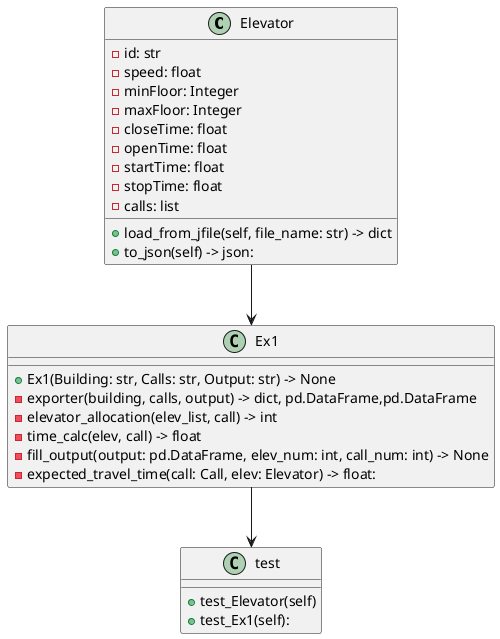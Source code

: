 @startuml

class Elevator
{
    - id: str
    - speed: float
    - minFloor: Integer
    - maxFloor: Integer
    - closeTime: float
    - openTime: float
    - startTime: float
    - stopTime: float
    - calls: list
    + load_from_jfile(self, file_name: str) -> dict
    + to_json(self) -> json:
}

class Ex1
{
    + Ex1(Building: str, Calls: str, Output: str) -> None
    - exporter(building, calls, output) -> dict, pd.DataFrame,pd.DataFrame
    - elevator_allocation(elev_list, call) -> int
    - time_calc(elev, call) -> float
    - fill_output(output: pd.DataFrame, elev_num: int, call_num: int) -> None
    - expected_travel_time(call: Call, elev: Elevator) -> float:

}

class test
{
    + test_Elevator(self)
    + test_Ex1(self):
}

Elevator --> Ex1
Ex1 --> test

@enduml